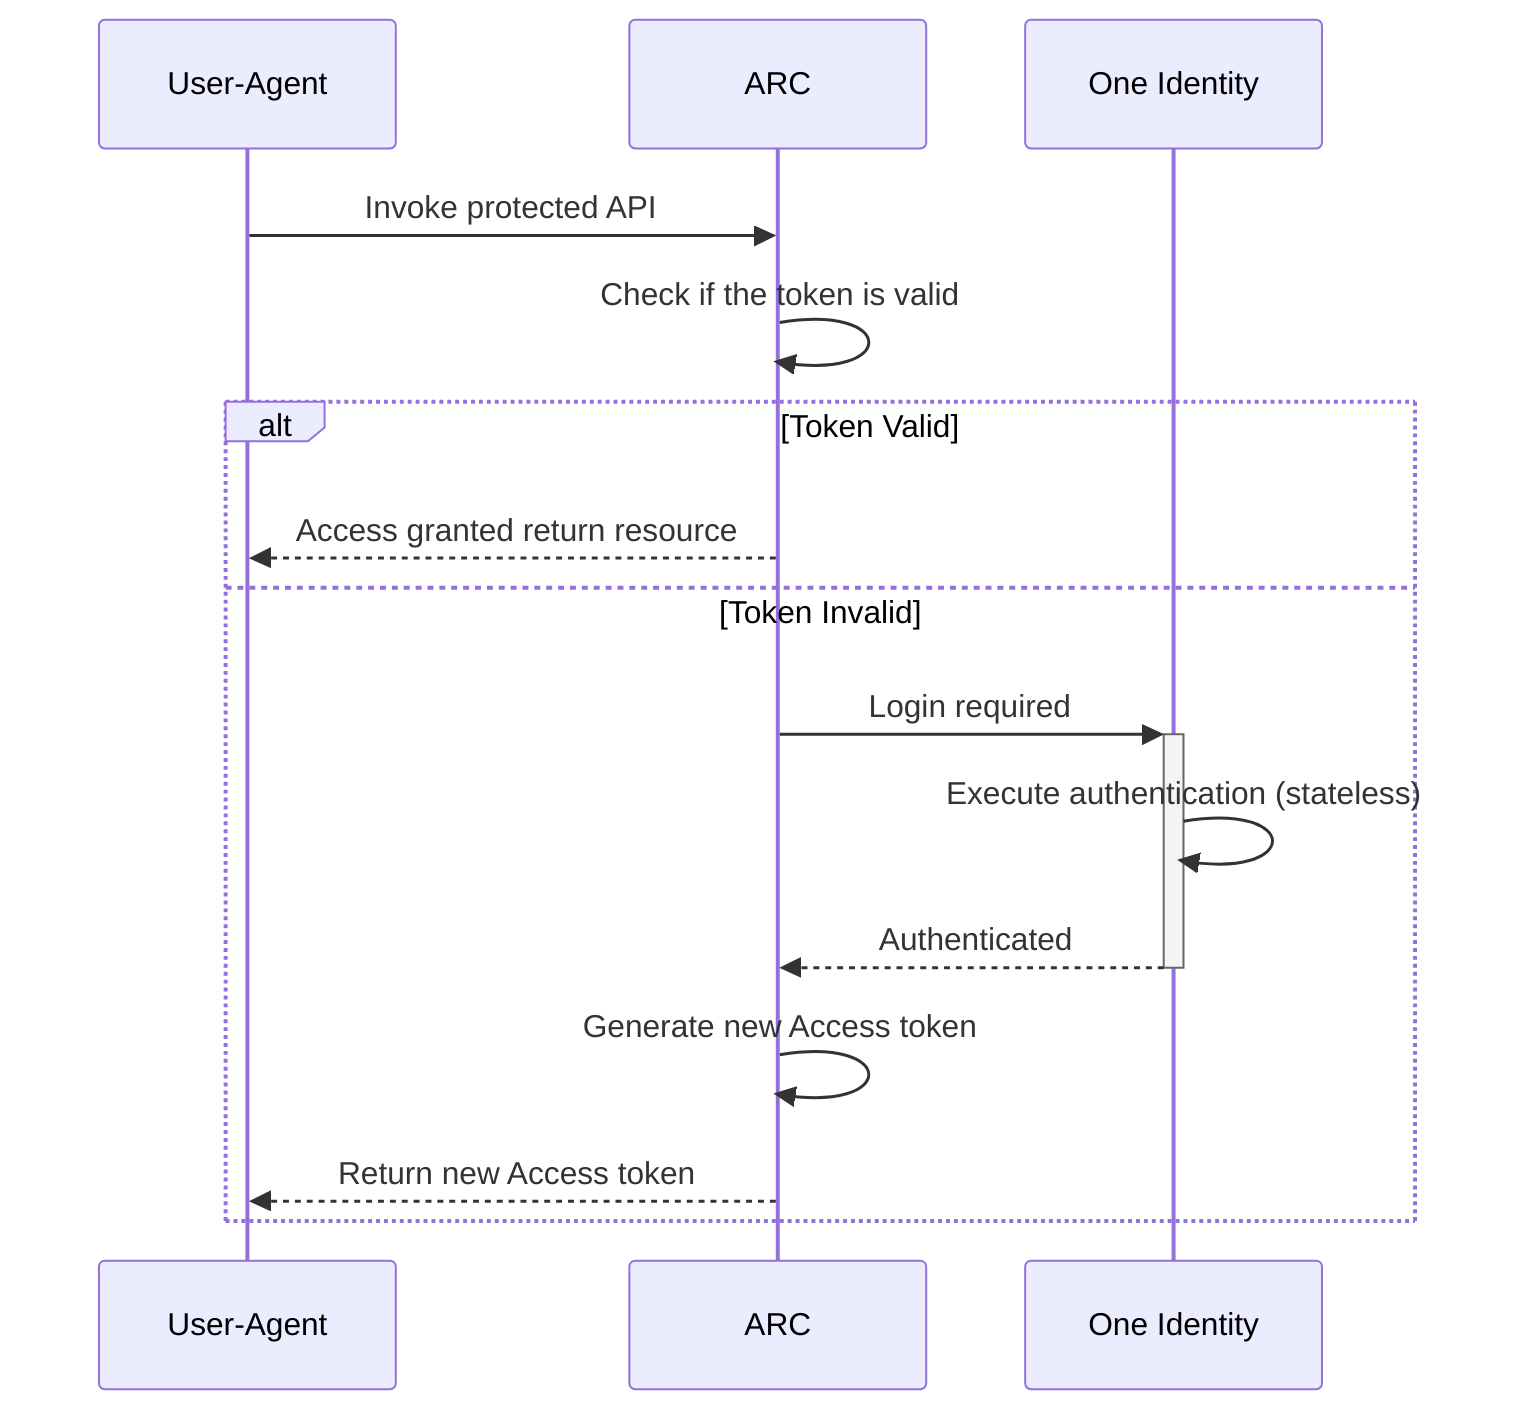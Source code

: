 sequenceDiagram
    participant User-Agent
    participant ARC
    participant OneIdentity as One Identity

    User-Agent ->> ARC: Invoke protected API
    ARC ->> ARC: Check if the token is valid
    alt Token Valid
        ARC -->> User-Agent: Access granted return resource
    else Token Invalid
        ARC ->>+ OneIdentity: Login required
        OneIdentity ->> OneIdentity: Execute authentication (stateless)
        OneIdentity -->>- ARC: Authenticated
        ARC ->> ARC: Generate new Access token
        ARC -->> User-Agent: Return new Access token
    end